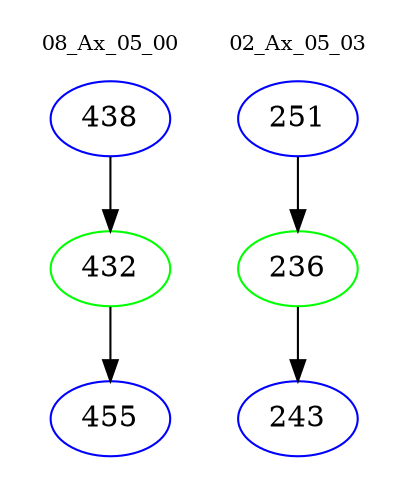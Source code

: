 digraph{
subgraph cluster_0 {
color = white
label = "08_Ax_05_00";
fontsize=10;
T0_438 [label="438", color="blue"]
T0_438 -> T0_432 [color="black"]
T0_432 [label="432", color="green"]
T0_432 -> T0_455 [color="black"]
T0_455 [label="455", color="blue"]
}
subgraph cluster_1 {
color = white
label = "02_Ax_05_03";
fontsize=10;
T1_251 [label="251", color="blue"]
T1_251 -> T1_236 [color="black"]
T1_236 [label="236", color="green"]
T1_236 -> T1_243 [color="black"]
T1_243 [label="243", color="blue"]
}
}
